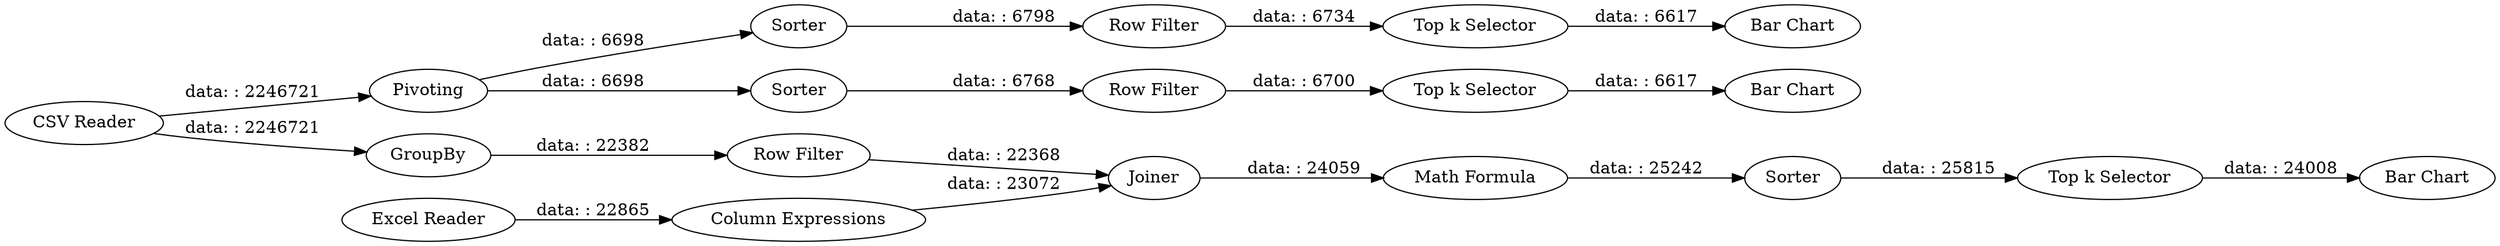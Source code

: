 digraph {
	"4850416608919612324_19" [label="Row Filter"]
	"4850416608919612324_12" [label="Row Filter"]
	"4850416608919612324_16" [label="Top k Selector"]
	"4850416608919612324_9" [label=Joiner]
	"4850416608919612324_14" [label=Sorter]
	"4850416608919612324_5" [label=Pivoting]
	"4850416608919612324_4" [label="Excel Reader"]
	"4850416608919612324_6" [label=Sorter]
	"4850416608919612324_22" [label="Row Filter"]
	"4850416608919612324_15" [label="Bar Chart"]
	"4850416608919612324_18" [label="Bar Chart"]
	"4850416608919612324_21" [label="Top k Selector"]
	"4850416608919612324_13" [label="Math Formula"]
	"4850416608919612324_20" [label="Bar Chart"]
	"4850416608919612324_17" [label="Top k Selector"]
	"4850416608919612324_3" [label="CSV Reader"]
	"4850416608919612324_11" [label="Column Expressions"]
	"4850416608919612324_7" [label=Sorter]
	"4850416608919612324_10" [label=GroupBy]
	"4850416608919612324_7" -> "4850416608919612324_19" [label="data: : 6768"]
	"4850416608919612324_6" -> "4850416608919612324_22" [label="data: : 6798"]
	"4850416608919612324_4" -> "4850416608919612324_11" [label="data: : 22865"]
	"4850416608919612324_13" -> "4850416608919612324_14" [label="data: : 25242"]
	"4850416608919612324_9" -> "4850416608919612324_13" [label="data: : 24059"]
	"4850416608919612324_11" -> "4850416608919612324_9" [label="data: : 23072"]
	"4850416608919612324_5" -> "4850416608919612324_6" [label="data: : 6698"]
	"4850416608919612324_19" -> "4850416608919612324_17" [label="data: : 6700"]
	"4850416608919612324_21" -> "4850416608919612324_20" [label="data: : 6617"]
	"4850416608919612324_12" -> "4850416608919612324_9" [label="data: : 22368"]
	"4850416608919612324_14" -> "4850416608919612324_16" [label="data: : 25815"]
	"4850416608919612324_10" -> "4850416608919612324_12" [label="data: : 22382"]
	"4850416608919612324_16" -> "4850416608919612324_15" [label="data: : 24008"]
	"4850416608919612324_3" -> "4850416608919612324_5" [label="data: : 2246721"]
	"4850416608919612324_22" -> "4850416608919612324_21" [label="data: : 6734"]
	"4850416608919612324_3" -> "4850416608919612324_10" [label="data: : 2246721"]
	"4850416608919612324_5" -> "4850416608919612324_7" [label="data: : 6698"]
	"4850416608919612324_17" -> "4850416608919612324_18" [label="data: : 6617"]
	rankdir=LR
}
